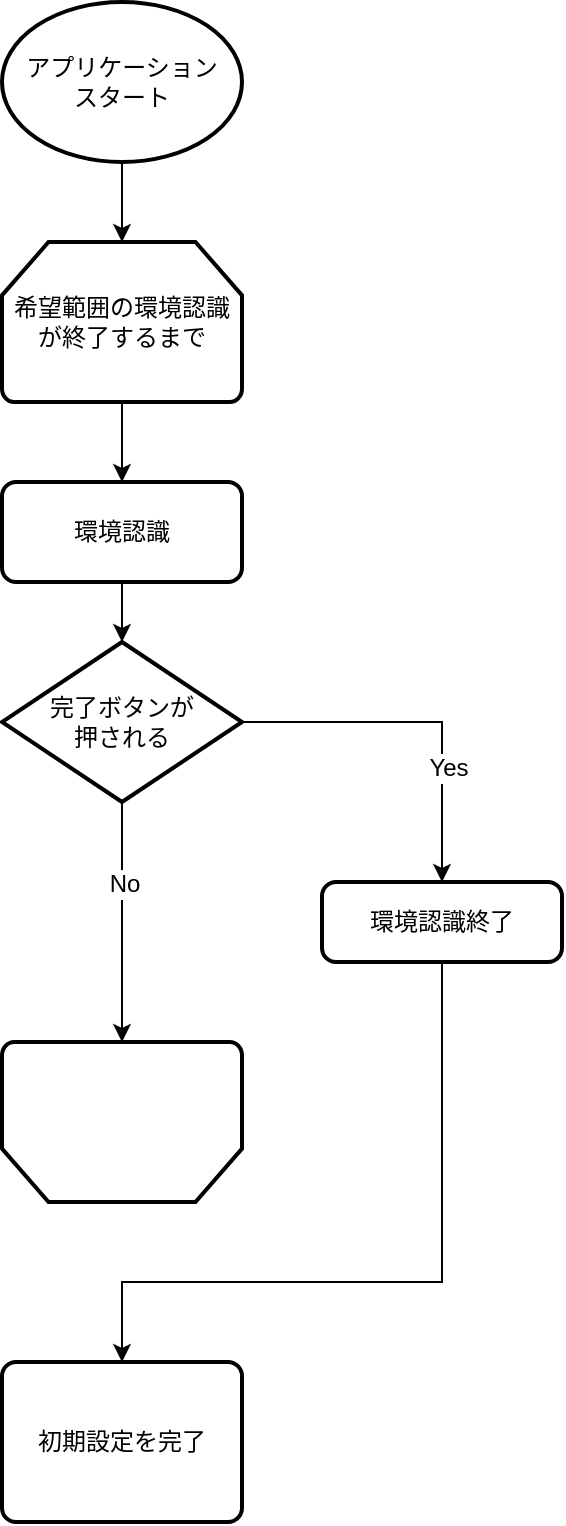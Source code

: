 <mxfile version="12.1.4" type="device" pages="1"><diagram id="GGrbmZTtJZ3zSEF6OT8H" name="起動から環境認識終了まで"><mxGraphModel dx="1408" dy="832" grid="1" gridSize="10" guides="1" tooltips="1" connect="1" arrows="1" fold="1" page="1" pageScale="1" pageWidth="827" pageHeight="1169" math="0" shadow="0"><root><mxCell id="0"/><mxCell id="1" parent="0"/><mxCell id="ZI1y4w2x_QKVPBifQO-e-3" style="edgeStyle=orthogonalEdgeStyle;rounded=0;orthogonalLoop=1;jettySize=auto;html=1;" edge="1" parent="1" source="ZI1y4w2x_QKVPBifQO-e-1" target="ZI1y4w2x_QKVPBifQO-e-2"><mxGeometry relative="1" as="geometry"/></mxCell><mxCell id="ZI1y4w2x_QKVPBifQO-e-1" value="アプリケーション&lt;br&gt;スタート" style="strokeWidth=2;html=1;shape=mxgraph.flowchart.start_1;whiteSpace=wrap;" vertex="1" parent="1"><mxGeometry x="320" y="80" width="120" height="80" as="geometry"/></mxCell><mxCell id="ZI1y4w2x_QKVPBifQO-e-7" value="" style="edgeStyle=orthogonalEdgeStyle;rounded=0;orthogonalLoop=1;jettySize=auto;html=1;" edge="1" parent="1" source="ZI1y4w2x_QKVPBifQO-e-2" target="ZI1y4w2x_QKVPBifQO-e-5"><mxGeometry relative="1" as="geometry"/></mxCell><mxCell id="ZI1y4w2x_QKVPBifQO-e-2" value="希望範囲の環境認識&lt;br&gt;が終了するまで" style="strokeWidth=2;html=1;shape=mxgraph.flowchart.loop_limit;whiteSpace=wrap;" vertex="1" parent="1"><mxGeometry x="320" y="200" width="120" height="80" as="geometry"/></mxCell><mxCell id="ZI1y4w2x_QKVPBifQO-e-4" value="" style="strokeWidth=2;html=1;shape=mxgraph.flowchart.loop_limit;whiteSpace=wrap;rotation=180;" vertex="1" parent="1"><mxGeometry x="320" y="600" width="120" height="80" as="geometry"/></mxCell><mxCell id="ZI1y4w2x_QKVPBifQO-e-8" value="" style="edgeStyle=orthogonalEdgeStyle;rounded=0;orthogonalLoop=1;jettySize=auto;html=1;" edge="1" parent="1" source="ZI1y4w2x_QKVPBifQO-e-5" target="ZI1y4w2x_QKVPBifQO-e-6"><mxGeometry relative="1" as="geometry"/></mxCell><mxCell id="ZI1y4w2x_QKVPBifQO-e-5" value="環境認識" style="rounded=1;whiteSpace=wrap;html=1;absoluteArcSize=1;arcSize=14;strokeWidth=2;" vertex="1" parent="1"><mxGeometry x="320" y="320" width="120" height="50" as="geometry"/></mxCell><mxCell id="ZI1y4w2x_QKVPBifQO-e-10" value="" style="edgeStyle=orthogonalEdgeStyle;rounded=0;orthogonalLoop=1;jettySize=auto;html=1;" edge="1" parent="1" source="ZI1y4w2x_QKVPBifQO-e-6" target="ZI1y4w2x_QKVPBifQO-e-9"><mxGeometry relative="1" as="geometry"/></mxCell><mxCell id="ZI1y4w2x_QKVPBifQO-e-15" value="Yes" style="text;html=1;resizable=0;points=[];align=center;verticalAlign=middle;labelBackgroundColor=#ffffff;" vertex="1" connectable="0" parent="ZI1y4w2x_QKVPBifQO-e-10"><mxGeometry x="0.111" y="-23" relative="1" as="geometry"><mxPoint x="26" y="23" as="offset"/></mxGeometry></mxCell><mxCell id="ZI1y4w2x_QKVPBifQO-e-14" style="edgeStyle=orthogonalEdgeStyle;rounded=0;orthogonalLoop=1;jettySize=auto;html=1;entryX=0.5;entryY=1;entryDx=0;entryDy=0;entryPerimeter=0;" edge="1" parent="1" source="ZI1y4w2x_QKVPBifQO-e-6" target="ZI1y4w2x_QKVPBifQO-e-4"><mxGeometry relative="1" as="geometry"/></mxCell><mxCell id="ZI1y4w2x_QKVPBifQO-e-16" value="No" style="text;html=1;resizable=0;points=[];align=center;verticalAlign=middle;labelBackgroundColor=#ffffff;" vertex="1" connectable="0" parent="ZI1y4w2x_QKVPBifQO-e-14"><mxGeometry x="-0.317" y="1" relative="1" as="geometry"><mxPoint as="offset"/></mxGeometry></mxCell><mxCell id="ZI1y4w2x_QKVPBifQO-e-6" value="完了ボタンが&lt;br&gt;押される" style="strokeWidth=2;html=1;shape=mxgraph.flowchart.decision;whiteSpace=wrap;" vertex="1" parent="1"><mxGeometry x="320" y="400" width="120" height="80" as="geometry"/></mxCell><mxCell id="ZI1y4w2x_QKVPBifQO-e-18" style="edgeStyle=orthogonalEdgeStyle;rounded=0;orthogonalLoop=1;jettySize=auto;html=1;entryX=0.5;entryY=0;entryDx=0;entryDy=0;" edge="1" parent="1" source="ZI1y4w2x_QKVPBifQO-e-9" target="ZI1y4w2x_QKVPBifQO-e-17"><mxGeometry relative="1" as="geometry"><Array as="points"><mxPoint x="540" y="720"/><mxPoint x="380" y="720"/></Array></mxGeometry></mxCell><mxCell id="ZI1y4w2x_QKVPBifQO-e-9" value="環境認識終了" style="rounded=1;whiteSpace=wrap;html=1;absoluteArcSize=1;arcSize=14;strokeWidth=2;" vertex="1" parent="1"><mxGeometry x="480" y="520" width="120" height="40" as="geometry"/></mxCell><mxCell id="ZI1y4w2x_QKVPBifQO-e-17" value="初期設定を完了" style="rounded=1;whiteSpace=wrap;html=1;absoluteArcSize=1;arcSize=14;strokeWidth=2;" vertex="1" parent="1"><mxGeometry x="320" y="760" width="120" height="80" as="geometry"/></mxCell></root></mxGraphModel></diagram></mxfile>